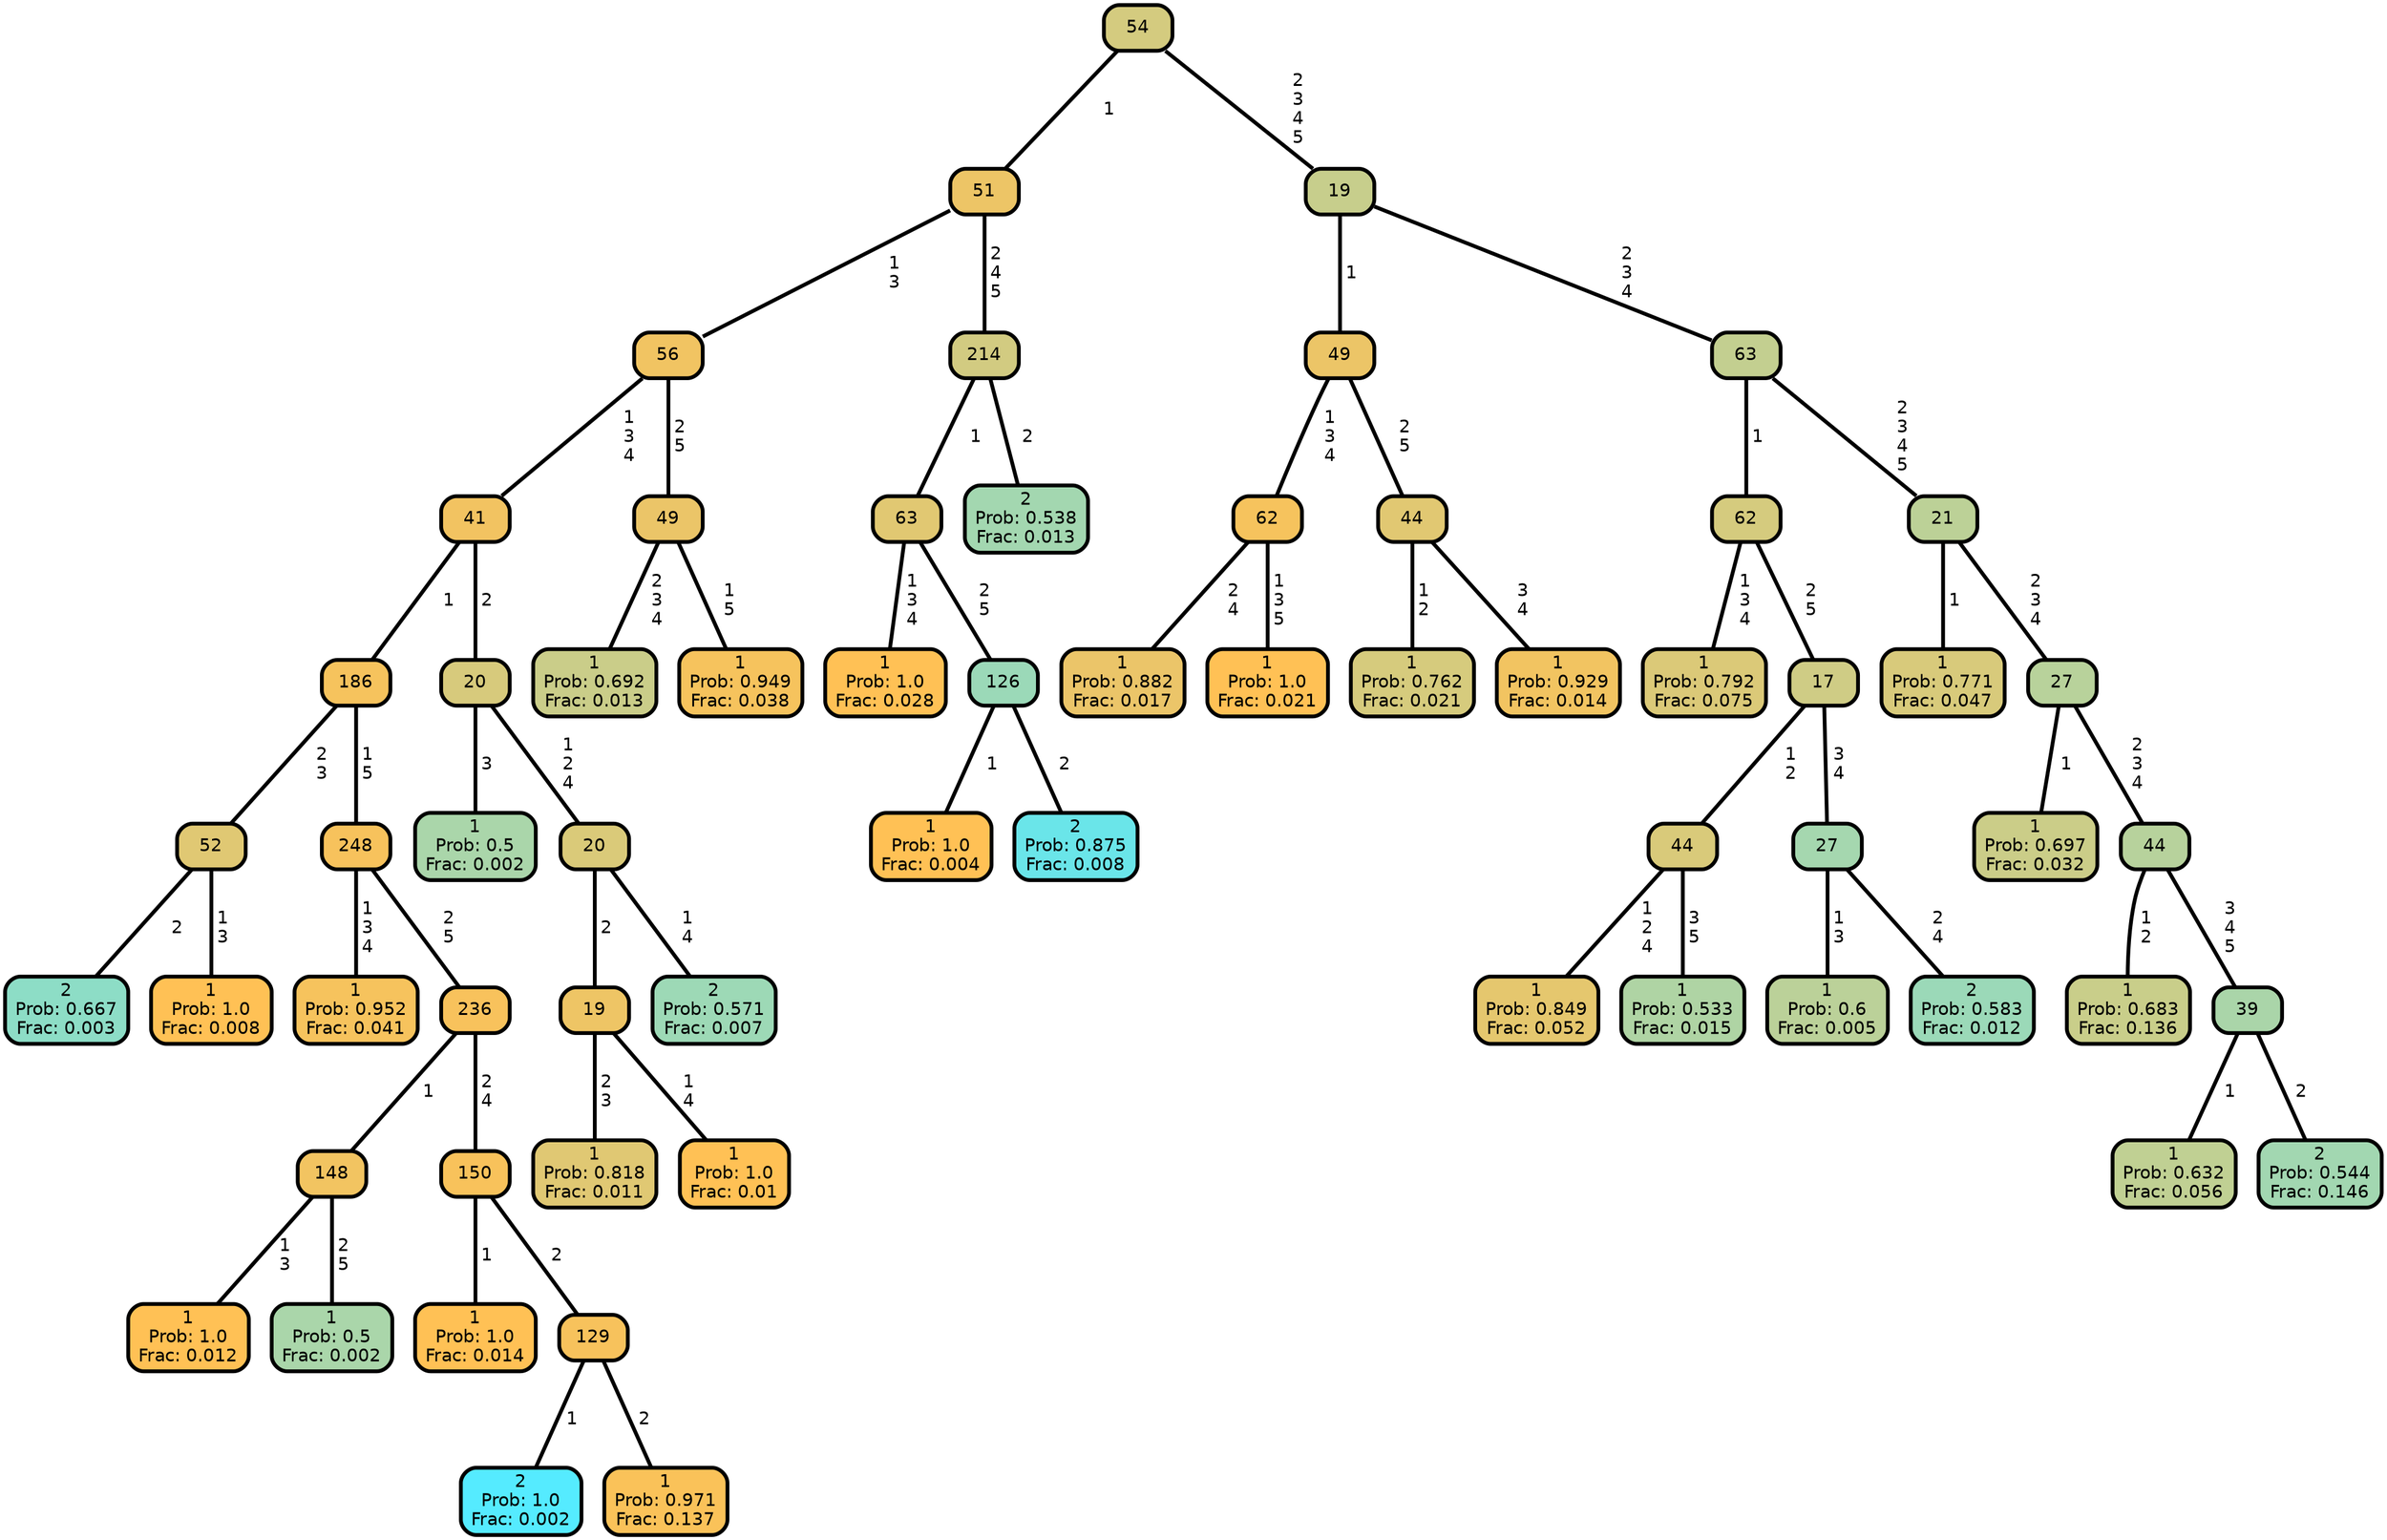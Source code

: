 graph Tree {
node [shape=box, style="filled, rounded",color="black",penwidth="3",fontcolor="black",                 fontname=helvetica] ;
graph [ranksep="0 equally", splines=straight,                 bgcolor=transparent, dpi=200] ;
edge [fontname=helvetica, color=black] ;
0 [label="2
Prob: 0.667
Frac: 0.003", fillcolor="#8dddc6"] ;
1 [label="52", fillcolor="#e0c873"] ;
2 [label="1
Prob: 1.0
Frac: 0.008", fillcolor="#ffc155"] ;
3 [label="186", fillcolor="#f6c35d"] ;
4 [label="1
Prob: 0.952
Frac: 0.041", fillcolor="#f6c35d"] ;
5 [label="248", fillcolor="#f7c25c"] ;
6 [label="1
Prob: 1.0
Frac: 0.012", fillcolor="#ffc155"] ;
7 [label="148", fillcolor="#f2c461"] ;
8 [label="1
Prob: 0.5
Frac: 0.002", fillcolor="#aad6aa"] ;
9 [label="236", fillcolor="#f8c25c"] ;
10 [label="1
Prob: 1.0
Frac: 0.014", fillcolor="#ffc155"] ;
11 [label="150", fillcolor="#f8c25b"] ;
12 [label="2
Prob: 1.0
Frac: 0.002", fillcolor="#55ebff"] ;
13 [label="129", fillcolor="#f7c25c"] ;
14 [label="1
Prob: 0.971
Frac: 0.137", fillcolor="#fac259"] ;
15 [label="41", fillcolor="#f2c361"] ;
16 [label="1
Prob: 0.5
Frac: 0.002", fillcolor="#aad6aa"] ;
17 [label="20", fillcolor="#d7ca7c"] ;
18 [label="1
Prob: 0.818
Frac: 0.011", fillcolor="#e0c873"] ;
19 [label="19", fillcolor="#eec565"] ;
20 [label="1
Prob: 1.0
Frac: 0.01", fillcolor="#ffc155"] ;
21 [label="20", fillcolor="#daca79"] ;
22 [label="2
Prob: 0.571
Frac: 0.007", fillcolor="#9dd9b6"] ;
23 [label="56", fillcolor="#f1c462"] ;
24 [label="1
Prob: 0.692
Frac: 0.013", fillcolor="#cacd89"] ;
25 [label="49", fillcolor="#ebc568"] ;
26 [label="1
Prob: 0.949
Frac: 0.038", fillcolor="#f6c35d"] ;
27 [label="51", fillcolor="#edc566"] ;
28 [label="1
Prob: 1.0
Frac: 0.028", fillcolor="#ffc155"] ;
29 [label="63", fillcolor="#e1c872"] ;
30 [label="1
Prob: 1.0
Frac: 0.004", fillcolor="#ffc155"] ;
31 [label="126", fillcolor="#9bd9b8"] ;
32 [label="2
Prob: 0.875
Frac: 0.008", fillcolor="#6ae5e9"] ;
33 [label="214", fillcolor="#d2cb81"] ;
34 [label="2
Prob: 0.538
Frac: 0.013", fillcolor="#a3d7b0"] ;
35 [label="54", fillcolor="#d4cb7f"] ;
36 [label="1
Prob: 0.882
Frac: 0.017", fillcolor="#ebc569"] ;
37 [label="62", fillcolor="#f6c35d"] ;
38 [label="1
Prob: 1.0
Frac: 0.021", fillcolor="#ffc155"] ;
39 [label="49", fillcolor="#ecc567"] ;
40 [label="1
Prob: 0.762
Frac: 0.021", fillcolor="#d6cb7d"] ;
41 [label="44", fillcolor="#e1c872"] ;
42 [label="1
Prob: 0.929
Frac: 0.014", fillcolor="#f2c461"] ;
43 [label="19", fillcolor="#c7ce8c"] ;
44 [label="1
Prob: 0.792
Frac: 0.075", fillcolor="#dbc978"] ;
45 [label="62", fillcolor="#d5cb7e"] ;
46 [label="1
Prob: 0.849
Frac: 0.052", fillcolor="#e5c76e"] ;
47 [label="44", fillcolor="#d9ca7a"] ;
48 [label="1
Prob: 0.533
Frac: 0.015", fillcolor="#afd4a4"] ;
49 [label="17", fillcolor="#cfcc85"] ;
50 [label="1
Prob: 0.6
Frac: 0.005", fillcolor="#bbd199"] ;
51 [label="27", fillcolor="#a5d7af"] ;
52 [label="2
Prob: 0.583
Frac: 0.012", fillcolor="#9bd9b8"] ;
53 [label="63", fillcolor="#c3cf90"] ;
54 [label="1
Prob: 0.771
Frac: 0.047", fillcolor="#d8ca7b"] ;
55 [label="21", fillcolor="#bcd197"] ;
56 [label="1
Prob: 0.697
Frac: 0.032", fillcolor="#cbcd88"] ;
57 [label="27", fillcolor="#b8d29b"] ;
58 [label="1
Prob: 0.683
Frac: 0.136", fillcolor="#c9ce8a"] ;
59 [label="44", fillcolor="#b7d29c"] ;
60 [label="1
Prob: 0.632
Frac: 0.056", fillcolor="#c0d093"] ;
61 [label="39", fillcolor="#aad5a9"] ;
62 [label="2
Prob: 0.544
Frac: 0.146", fillcolor="#a2d7b1"] ;
1 -- 0 [label=" 2",penwidth=3] ;
1 -- 2 [label=" 1\n 3",penwidth=3] ;
3 -- 1 [label=" 2\n 3",penwidth=3] ;
3 -- 5 [label=" 1\n 5",penwidth=3] ;
5 -- 4 [label=" 1\n 3\n 4",penwidth=3] ;
5 -- 9 [label=" 2\n 5",penwidth=3] ;
7 -- 6 [label=" 1\n 3",penwidth=3] ;
7 -- 8 [label=" 2\n 5",penwidth=3] ;
9 -- 7 [label=" 1",penwidth=3] ;
9 -- 11 [label=" 2\n 4",penwidth=3] ;
11 -- 10 [label=" 1",penwidth=3] ;
11 -- 13 [label=" 2",penwidth=3] ;
13 -- 12 [label=" 1",penwidth=3] ;
13 -- 14 [label=" 2",penwidth=3] ;
15 -- 3 [label=" 1",penwidth=3] ;
15 -- 17 [label=" 2",penwidth=3] ;
17 -- 16 [label=" 3",penwidth=3] ;
17 -- 21 [label=" 1\n 2\n 4",penwidth=3] ;
19 -- 18 [label=" 2\n 3",penwidth=3] ;
19 -- 20 [label=" 1\n 4",penwidth=3] ;
21 -- 19 [label=" 2",penwidth=3] ;
21 -- 22 [label=" 1\n 4",penwidth=3] ;
23 -- 15 [label=" 1\n 3\n 4",penwidth=3] ;
23 -- 25 [label=" 2\n 5",penwidth=3] ;
25 -- 24 [label=" 2\n 3\n 4",penwidth=3] ;
25 -- 26 [label=" 1\n 5",penwidth=3] ;
27 -- 23 [label=" 1\n 3",penwidth=3] ;
27 -- 33 [label=" 2\n 4\n 5",penwidth=3] ;
29 -- 28 [label=" 1\n 3\n 4",penwidth=3] ;
29 -- 31 [label=" 2\n 5",penwidth=3] ;
31 -- 30 [label=" 1",penwidth=3] ;
31 -- 32 [label=" 2",penwidth=3] ;
33 -- 29 [label=" 1",penwidth=3] ;
33 -- 34 [label=" 2",penwidth=3] ;
35 -- 27 [label=" 1",penwidth=3] ;
35 -- 43 [label=" 2\n 3\n 4\n 5",penwidth=3] ;
37 -- 36 [label=" 2\n 4",penwidth=3] ;
37 -- 38 [label=" 1\n 3\n 5",penwidth=3] ;
39 -- 37 [label=" 1\n 3\n 4",penwidth=3] ;
39 -- 41 [label=" 2\n 5",penwidth=3] ;
41 -- 40 [label=" 1\n 2",penwidth=3] ;
41 -- 42 [label=" 3\n 4",penwidth=3] ;
43 -- 39 [label=" 1",penwidth=3] ;
43 -- 53 [label=" 2\n 3\n 4",penwidth=3] ;
45 -- 44 [label=" 1\n 3\n 4",penwidth=3] ;
45 -- 49 [label=" 2\n 5",penwidth=3] ;
47 -- 46 [label=" 1\n 2\n 4",penwidth=3] ;
47 -- 48 [label=" 3\n 5",penwidth=3] ;
49 -- 47 [label=" 1\n 2",penwidth=3] ;
49 -- 51 [label=" 3\n 4",penwidth=3] ;
51 -- 50 [label=" 1\n 3",penwidth=3] ;
51 -- 52 [label=" 2\n 4",penwidth=3] ;
53 -- 45 [label=" 1",penwidth=3] ;
53 -- 55 [label=" 2\n 3\n 4\n 5",penwidth=3] ;
55 -- 54 [label=" 1",penwidth=3] ;
55 -- 57 [label=" 2\n 3\n 4",penwidth=3] ;
57 -- 56 [label=" 1",penwidth=3] ;
57 -- 59 [label=" 2\n 3\n 4",penwidth=3] ;
59 -- 58 [label=" 1\n 2",penwidth=3] ;
59 -- 61 [label=" 3\n 4\n 5",penwidth=3] ;
61 -- 60 [label=" 1",penwidth=3] ;
61 -- 62 [label=" 2",penwidth=3] ;
{rank = same;}}